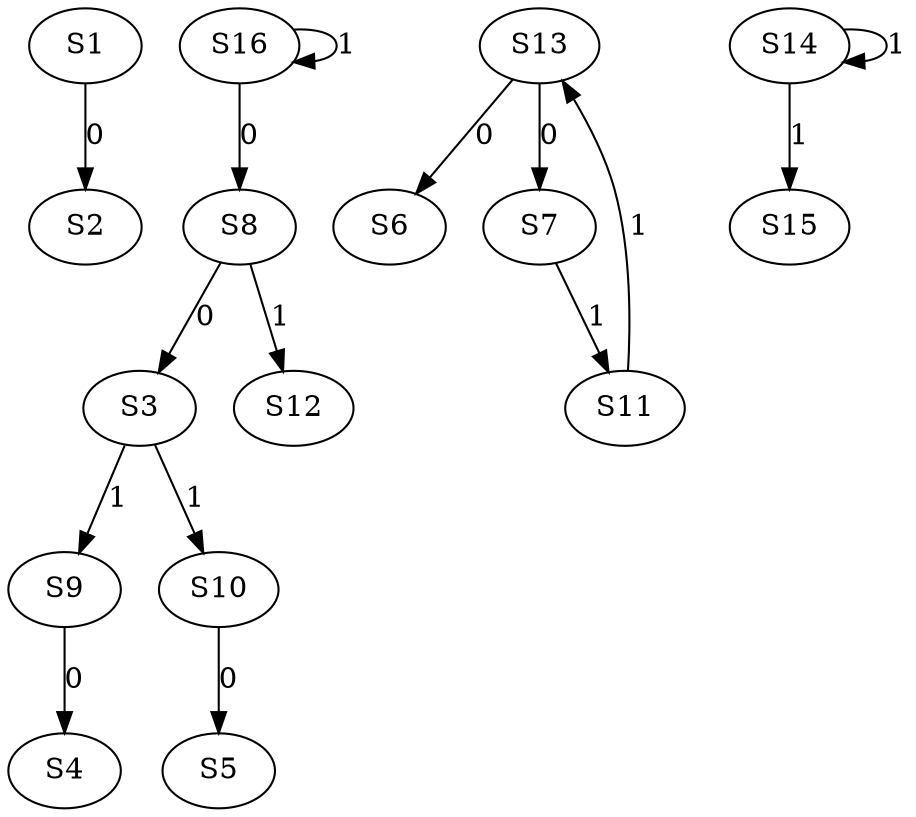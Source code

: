 strict digraph {
	S1 -> S2 [ label = 0 ];
	S8 -> S3 [ label = 0 ];
	S9 -> S4 [ label = 0 ];
	S10 -> S5 [ label = 0 ];
	S13 -> S6 [ label = 0 ];
	S13 -> S7 [ label = 0 ];
	S16 -> S8 [ label = 0 ];
	S3 -> S9 [ label = 1 ];
	S3 -> S10 [ label = 1 ];
	S7 -> S11 [ label = 1 ];
	S8 -> S12 [ label = 1 ];
	S11 -> S13 [ label = 1 ];
	S14 -> S14 [ label = 1 ];
	S14 -> S15 [ label = 1 ];
	S16 -> S16 [ label = 1 ];
}